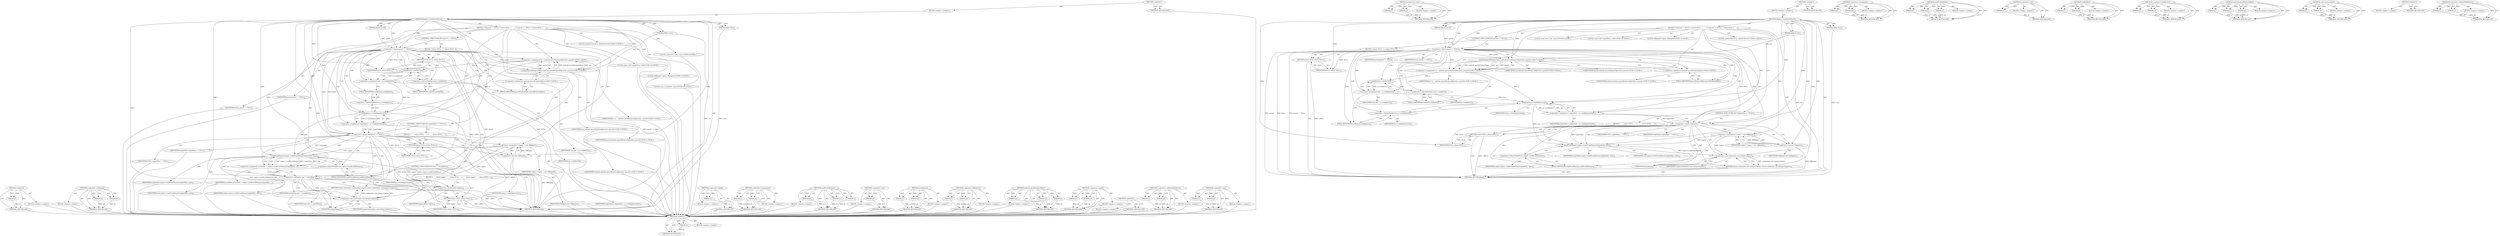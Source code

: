 digraph "&lt;operator&gt;.cast" {
vulnerable_118 [label=<(METHOD,readInt32)>];
vulnerable_119 [label=<(PARAM,p1)>];
vulnerable_120 [label=<(BLOCK,&lt;empty&gt;,&lt;empty&gt;)>];
vulnerable_121 [label=<(METHOD_RETURN,ANY)>];
vulnerable_142 [label=<(METHOD,&lt;operator&gt;.cast)>];
vulnerable_143 [label=<(PARAM,p1)>];
vulnerable_144 [label=<(PARAM,p2)>];
vulnerable_145 [label=<(BLOCK,&lt;empty&gt;,&lt;empty&gt;)>];
vulnerable_146 [label=<(METHOD_RETURN,ANY)>];
vulnerable_6 [label=<(METHOD,&lt;global&gt;)<SUB>1</SUB>>];
vulnerable_7 [label=<(BLOCK,&lt;empty&gt;,&lt;empty&gt;)<SUB>1</SUB>>];
vulnerable_8 [label=<(METHOD,Region_createFromParcel)<SUB>1</SUB>>];
vulnerable_9 [label=<(PARAM,JNIEnv* env)<SUB>1</SUB>>];
vulnerable_10 [label=<(PARAM,jobject clazz)<SUB>1</SUB>>];
vulnerable_11 [label=<(PARAM,jobject parcel)<SUB>1</SUB>>];
vulnerable_12 [label=<(BLOCK,{
 if (parcel == NULL) {
 return NULL;
 }

    ...,{
 if (parcel == NULL) {
 return NULL;
 }

    ...)<SUB>2</SUB>>];
vulnerable_13 [label=<(CONTROL_STRUCTURE,IF,if (parcel == NULL))<SUB>3</SUB>>];
vulnerable_14 [label=<(&lt;operator&gt;.equals,parcel == NULL)<SUB>3</SUB>>];
vulnerable_15 [label=<(IDENTIFIER,parcel,parcel == NULL)<SUB>3</SUB>>];
vulnerable_16 [label=<(IDENTIFIER,NULL,parcel == NULL)<SUB>3</SUB>>];
vulnerable_17 [label=<(BLOCK,{
 return NULL;
 },{
 return NULL;
 })<SUB>3</SUB>>];
vulnerable_18 [label=<(RETURN,return NULL;,return NULL;)<SUB>4</SUB>>];
vulnerable_19 [label=<(IDENTIFIER,NULL,return NULL;)<SUB>4</SUB>>];
vulnerable_20 [label="<(LOCAL,android.Parcel* p: android.Parcel*)<SUB>7</SUB>>"];
vulnerable_21 [label="<(&lt;operator&gt;.assignment,* p = android::parcelForJavaObject(env, parcel))<SUB>7</SUB>>"];
vulnerable_22 [label="<(IDENTIFIER,p,* p = android::parcelForJavaObject(env, parcel))<SUB>7</SUB>>"];
vulnerable_23 [label="<(android.parcelForJavaObject,android::parcelForJavaObject(env, parcel))<SUB>7</SUB>>"];
vulnerable_24 [label="<(&lt;operator&gt;.fieldAccess,android::parcelForJavaObject)<SUB>7</SUB>>"];
vulnerable_25 [label="<(IDENTIFIER,android,android::parcelForJavaObject(env, parcel))<SUB>7</SUB>>"];
vulnerable_26 [label=<(FIELD_IDENTIFIER,parcelForJavaObject,parcelForJavaObject)<SUB>7</SUB>>];
vulnerable_27 [label="<(IDENTIFIER,env,android::parcelForJavaObject(env, parcel))<SUB>7</SUB>>"];
vulnerable_28 [label="<(IDENTIFIER,parcel,android::parcelForJavaObject(env, parcel))<SUB>7</SUB>>"];
vulnerable_29 [label="<(LOCAL,const size_t size: size_t)<SUB>9</SUB>>"];
vulnerable_30 [label=<(&lt;operator&gt;.assignment,size = p-&gt;readInt32())<SUB>9</SUB>>];
vulnerable_31 [label=<(IDENTIFIER,size,size = p-&gt;readInt32())<SUB>9</SUB>>];
vulnerable_32 [label=<(readInt32,p-&gt;readInt32())<SUB>9</SUB>>];
vulnerable_33 [label=<(&lt;operator&gt;.indirectFieldAccess,p-&gt;readInt32)<SUB>9</SUB>>];
vulnerable_34 [label=<(IDENTIFIER,p,p-&gt;readInt32())<SUB>9</SUB>>];
vulnerable_35 [label=<(FIELD_IDENTIFIER,readInt32,readInt32)<SUB>9</SUB>>];
vulnerable_36 [label="<(LOCAL,const void* regionData: void*)<SUB>10</SUB>>"];
vulnerable_37 [label=<(&lt;operator&gt;.assignment,* regionData = p-&gt;readInplace(size))<SUB>10</SUB>>];
vulnerable_38 [label=<(IDENTIFIER,regionData,* regionData = p-&gt;readInplace(size))<SUB>10</SUB>>];
vulnerable_39 [label=<(readInplace,p-&gt;readInplace(size))<SUB>10</SUB>>];
vulnerable_40 [label=<(&lt;operator&gt;.indirectFieldAccess,p-&gt;readInplace)<SUB>10</SUB>>];
vulnerable_41 [label=<(IDENTIFIER,p,p-&gt;readInplace(size))<SUB>10</SUB>>];
vulnerable_42 [label=<(FIELD_IDENTIFIER,readInplace,readInplace)<SUB>10</SUB>>];
vulnerable_43 [label=<(IDENTIFIER,size,p-&gt;readInplace(size))<SUB>10</SUB>>];
vulnerable_44 [label=<(CONTROL_STRUCTURE,IF,if (regionData == NULL))<SUB>11</SUB>>];
vulnerable_45 [label=<(&lt;operator&gt;.equals,regionData == NULL)<SUB>11</SUB>>];
vulnerable_46 [label=<(IDENTIFIER,regionData,regionData == NULL)<SUB>11</SUB>>];
vulnerable_47 [label=<(IDENTIFIER,NULL,regionData == NULL)<SUB>11</SUB>>];
vulnerable_48 [label=<(BLOCK,{

         return NULL;
     },{

         return NULL;
     })<SUB>11</SUB>>];
vulnerable_49 [label=<(RETURN,return NULL;,return NULL;)<SUB>13</SUB>>];
vulnerable_50 [label=<(IDENTIFIER,NULL,return NULL;)<SUB>13</SUB>>];
vulnerable_51 [label="<(LOCAL,SkRegion* region: SkRegion*)<SUB>15</SUB>>"];
vulnerable_52 [label=<(&lt;operator&gt;.assignment,* region = new SkRegion)<SUB>15</SUB>>];
vulnerable_53 [label=<(IDENTIFIER,region,* region = new SkRegion)<SUB>15</SUB>>];
vulnerable_54 [label=<(&lt;operator&gt;.new,new SkRegion)<SUB>15</SUB>>];
vulnerable_55 [label=<(IDENTIFIER,SkRegion,new SkRegion)<SUB>15</SUB>>];
vulnerable_56 [label=<(readFromMemory,region-&gt;readFromMemory(regionData, size))<SUB>16</SUB>>];
vulnerable_57 [label=<(&lt;operator&gt;.indirectFieldAccess,region-&gt;readFromMemory)<SUB>16</SUB>>];
vulnerable_58 [label=<(IDENTIFIER,region,region-&gt;readFromMemory(regionData, size))<SUB>16</SUB>>];
vulnerable_59 [label=<(FIELD_IDENTIFIER,readFromMemory,readFromMemory)<SUB>16</SUB>>];
vulnerable_60 [label=<(IDENTIFIER,regionData,region-&gt;readFromMemory(regionData, size))<SUB>16</SUB>>];
vulnerable_61 [label=<(IDENTIFIER,size,region-&gt;readFromMemory(regionData, size))<SUB>16</SUB>>];
vulnerable_62 [label=<(RETURN,return reinterpret_cast&lt;jlong&gt;(region);,return reinterpret_cast&lt;jlong&gt;(region);)<SUB>18</SUB>>];
vulnerable_63 [label=<(&lt;operator&gt;.cast,reinterpret_cast&lt;jlong&gt;(region))<SUB>18</SUB>>];
vulnerable_64 [label=<(UNKNOWN,jlong,jlong)<SUB>18</SUB>>];
vulnerable_65 [label=<(IDENTIFIER,region,reinterpret_cast&lt;jlong&gt;(region))<SUB>18</SUB>>];
vulnerable_66 [label=<(METHOD_RETURN,jlong)<SUB>1</SUB>>];
vulnerable_68 [label=<(METHOD_RETURN,ANY)<SUB>1</SUB>>];
vulnerable_102 [label=<(METHOD,&lt;operator&gt;.assignment)>];
vulnerable_103 [label=<(PARAM,p1)>];
vulnerable_104 [label=<(PARAM,p2)>];
vulnerable_105 [label=<(BLOCK,&lt;empty&gt;,&lt;empty&gt;)>];
vulnerable_106 [label=<(METHOD_RETURN,ANY)>];
vulnerable_136 [label=<(METHOD,readFromMemory)>];
vulnerable_137 [label=<(PARAM,p1)>];
vulnerable_138 [label=<(PARAM,p2)>];
vulnerable_139 [label=<(PARAM,p3)>];
vulnerable_140 [label=<(BLOCK,&lt;empty&gt;,&lt;empty&gt;)>];
vulnerable_141 [label=<(METHOD_RETURN,ANY)>];
vulnerable_132 [label=<(METHOD,&lt;operator&gt;.new)>];
vulnerable_133 [label=<(PARAM,p1)>];
vulnerable_134 [label=<(BLOCK,&lt;empty&gt;,&lt;empty&gt;)>];
vulnerable_135 [label=<(METHOD_RETURN,ANY)>];
vulnerable_127 [label=<(METHOD,readInplace)>];
vulnerable_128 [label=<(PARAM,p1)>];
vulnerable_129 [label=<(PARAM,p2)>];
vulnerable_130 [label=<(BLOCK,&lt;empty&gt;,&lt;empty&gt;)>];
vulnerable_131 [label=<(METHOD_RETURN,ANY)>];
vulnerable_113 [label=<(METHOD,&lt;operator&gt;.fieldAccess)>];
vulnerable_114 [label=<(PARAM,p1)>];
vulnerable_115 [label=<(PARAM,p2)>];
vulnerable_116 [label=<(BLOCK,&lt;empty&gt;,&lt;empty&gt;)>];
vulnerable_117 [label=<(METHOD_RETURN,ANY)>];
vulnerable_107 [label=<(METHOD,android.parcelForJavaObject)>];
vulnerable_108 [label=<(PARAM,p1)>];
vulnerable_109 [label=<(PARAM,p2)>];
vulnerable_110 [label=<(PARAM,p3)>];
vulnerable_111 [label=<(BLOCK,&lt;empty&gt;,&lt;empty&gt;)>];
vulnerable_112 [label=<(METHOD_RETURN,ANY)>];
vulnerable_97 [label=<(METHOD,&lt;operator&gt;.equals)>];
vulnerable_98 [label=<(PARAM,p1)>];
vulnerable_99 [label=<(PARAM,p2)>];
vulnerable_100 [label=<(BLOCK,&lt;empty&gt;,&lt;empty&gt;)>];
vulnerable_101 [label=<(METHOD_RETURN,ANY)>];
vulnerable_91 [label=<(METHOD,&lt;global&gt;)<SUB>1</SUB>>];
vulnerable_92 [label=<(BLOCK,&lt;empty&gt;,&lt;empty&gt;)>];
vulnerable_93 [label=<(METHOD_RETURN,ANY)>];
vulnerable_122 [label=<(METHOD,&lt;operator&gt;.indirectFieldAccess)>];
vulnerable_123 [label=<(PARAM,p1)>];
vulnerable_124 [label=<(PARAM,p2)>];
vulnerable_125 [label=<(BLOCK,&lt;empty&gt;,&lt;empty&gt;)>];
vulnerable_126 [label=<(METHOD_RETURN,ANY)>];
fixed_130 [label=<(METHOD,readInt32)>];
fixed_131 [label=<(PARAM,p1)>];
fixed_132 [label=<(BLOCK,&lt;empty&gt;,&lt;empty&gt;)>];
fixed_133 [label=<(METHOD_RETURN,ANY)>];
fixed_154 [label=<(METHOD,&lt;operator&gt;.notEquals)>];
fixed_155 [label=<(PARAM,p1)>];
fixed_156 [label=<(PARAM,p2)>];
fixed_157 [label=<(BLOCK,&lt;empty&gt;,&lt;empty&gt;)>];
fixed_158 [label=<(METHOD_RETURN,ANY)>];
fixed_6 [label=<(METHOD,&lt;global&gt;)<SUB>1</SUB>>];
fixed_7 [label=<(BLOCK,&lt;empty&gt;,&lt;empty&gt;)<SUB>1</SUB>>];
fixed_8 [label=<(METHOD,Region_createFromParcel)<SUB>1</SUB>>];
fixed_9 [label=<(PARAM,JNIEnv* env)<SUB>1</SUB>>];
fixed_10 [label=<(PARAM,jobject clazz)<SUB>1</SUB>>];
fixed_11 [label=<(PARAM,jobject parcel)<SUB>1</SUB>>];
fixed_12 [label=<(BLOCK,{
 if (parcel == NULL) {
 return NULL;
 }

    ...,{
 if (parcel == NULL) {
 return NULL;
 }

    ...)<SUB>2</SUB>>];
fixed_13 [label=<(CONTROL_STRUCTURE,IF,if (parcel == NULL))<SUB>3</SUB>>];
fixed_14 [label=<(&lt;operator&gt;.equals,parcel == NULL)<SUB>3</SUB>>];
fixed_15 [label=<(IDENTIFIER,parcel,parcel == NULL)<SUB>3</SUB>>];
fixed_16 [label=<(IDENTIFIER,NULL,parcel == NULL)<SUB>3</SUB>>];
fixed_17 [label=<(BLOCK,{
 return NULL;
 },{
 return NULL;
 })<SUB>3</SUB>>];
fixed_18 [label=<(RETURN,return NULL;,return NULL;)<SUB>4</SUB>>];
fixed_19 [label=<(IDENTIFIER,NULL,return NULL;)<SUB>4</SUB>>];
fixed_20 [label="<(LOCAL,android.Parcel* p: android.Parcel*)<SUB>7</SUB>>"];
fixed_21 [label="<(&lt;operator&gt;.assignment,* p = android::parcelForJavaObject(env, parcel))<SUB>7</SUB>>"];
fixed_22 [label="<(IDENTIFIER,p,* p = android::parcelForJavaObject(env, parcel))<SUB>7</SUB>>"];
fixed_23 [label="<(android.parcelForJavaObject,android::parcelForJavaObject(env, parcel))<SUB>7</SUB>>"];
fixed_24 [label="<(&lt;operator&gt;.fieldAccess,android::parcelForJavaObject)<SUB>7</SUB>>"];
fixed_25 [label="<(IDENTIFIER,android,android::parcelForJavaObject(env, parcel))<SUB>7</SUB>>"];
fixed_26 [label=<(FIELD_IDENTIFIER,parcelForJavaObject,parcelForJavaObject)<SUB>7</SUB>>];
fixed_27 [label="<(IDENTIFIER,env,android::parcelForJavaObject(env, parcel))<SUB>7</SUB>>"];
fixed_28 [label="<(IDENTIFIER,parcel,android::parcelForJavaObject(env, parcel))<SUB>7</SUB>>"];
fixed_29 [label="<(LOCAL,const size_t size: size_t)<SUB>9</SUB>>"];
fixed_30 [label=<(&lt;operator&gt;.assignment,size = p-&gt;readInt32())<SUB>9</SUB>>];
fixed_31 [label=<(IDENTIFIER,size,size = p-&gt;readInt32())<SUB>9</SUB>>];
fixed_32 [label=<(readInt32,p-&gt;readInt32())<SUB>9</SUB>>];
fixed_33 [label=<(&lt;operator&gt;.indirectFieldAccess,p-&gt;readInt32)<SUB>9</SUB>>];
fixed_34 [label=<(IDENTIFIER,p,p-&gt;readInt32())<SUB>9</SUB>>];
fixed_35 [label=<(FIELD_IDENTIFIER,readInt32,readInt32)<SUB>9</SUB>>];
fixed_36 [label="<(LOCAL,const void* regionData: void*)<SUB>10</SUB>>"];
fixed_37 [label=<(&lt;operator&gt;.assignment,* regionData = p-&gt;readInplace(size))<SUB>10</SUB>>];
fixed_38 [label=<(IDENTIFIER,regionData,* regionData = p-&gt;readInplace(size))<SUB>10</SUB>>];
fixed_39 [label=<(readInplace,p-&gt;readInplace(size))<SUB>10</SUB>>];
fixed_40 [label=<(&lt;operator&gt;.indirectFieldAccess,p-&gt;readInplace)<SUB>10</SUB>>];
fixed_41 [label=<(IDENTIFIER,p,p-&gt;readInplace(size))<SUB>10</SUB>>];
fixed_42 [label=<(FIELD_IDENTIFIER,readInplace,readInplace)<SUB>10</SUB>>];
fixed_43 [label=<(IDENTIFIER,size,p-&gt;readInplace(size))<SUB>10</SUB>>];
fixed_44 [label=<(CONTROL_STRUCTURE,IF,if (regionData == NULL))<SUB>11</SUB>>];
fixed_45 [label=<(&lt;operator&gt;.equals,regionData == NULL)<SUB>11</SUB>>];
fixed_46 [label=<(IDENTIFIER,regionData,regionData == NULL)<SUB>11</SUB>>];
fixed_47 [label=<(IDENTIFIER,NULL,regionData == NULL)<SUB>11</SUB>>];
fixed_48 [label=<(BLOCK,{

         return NULL;
     },{

         return NULL;
     })<SUB>11</SUB>>];
fixed_49 [label=<(RETURN,return NULL;,return NULL;)<SUB>13</SUB>>];
fixed_50 [label=<(IDENTIFIER,NULL,return NULL;)<SUB>13</SUB>>];
fixed_51 [label="<(LOCAL,SkRegion* region: SkRegion*)<SUB>15</SUB>>"];
fixed_52 [label=<(&lt;operator&gt;.assignment,* region = new SkRegion)<SUB>15</SUB>>];
fixed_53 [label=<(IDENTIFIER,region,* region = new SkRegion)<SUB>15</SUB>>];
fixed_54 [label=<(&lt;operator&gt;.new,new SkRegion)<SUB>15</SUB>>];
fixed_55 [label=<(IDENTIFIER,SkRegion,new SkRegion)<SUB>15</SUB>>];
fixed_56 [label="<(LOCAL,size_t actualSize: size_t)<SUB>16</SUB>>"];
fixed_57 [label=<(&lt;operator&gt;.assignment,actualSize = region-&gt;readFromMemory(regionData,...)<SUB>16</SUB>>];
fixed_58 [label=<(IDENTIFIER,actualSize,actualSize = region-&gt;readFromMemory(regionData,...)<SUB>16</SUB>>];
fixed_59 [label=<(readFromMemory,region-&gt;readFromMemory(regionData, size))<SUB>16</SUB>>];
fixed_60 [label=<(&lt;operator&gt;.indirectFieldAccess,region-&gt;readFromMemory)<SUB>16</SUB>>];
fixed_61 [label=<(IDENTIFIER,region,region-&gt;readFromMemory(regionData, size))<SUB>16</SUB>>];
fixed_62 [label=<(FIELD_IDENTIFIER,readFromMemory,readFromMemory)<SUB>16</SUB>>];
fixed_63 [label=<(IDENTIFIER,regionData,region-&gt;readFromMemory(regionData, size))<SUB>16</SUB>>];
fixed_64 [label=<(IDENTIFIER,size,region-&gt;readFromMemory(regionData, size))<SUB>16</SUB>>];
fixed_65 [label=<(CONTROL_STRUCTURE,IF,if (size != actualSize))<SUB>18</SUB>>];
fixed_66 [label=<(&lt;operator&gt;.notEquals,size != actualSize)<SUB>18</SUB>>];
fixed_67 [label=<(IDENTIFIER,size,size != actualSize)<SUB>18</SUB>>];
fixed_68 [label=<(IDENTIFIER,actualSize,size != actualSize)<SUB>18</SUB>>];
fixed_69 [label=<(BLOCK,{
        delete region;
        return NULL;
 ...,{
        delete region;
        return NULL;
 ...)<SUB>18</SUB>>];
fixed_70 [label=<(&lt;operator&gt;.delete,delete region)<SUB>19</SUB>>];
fixed_71 [label=<(IDENTIFIER,region,delete region)<SUB>19</SUB>>];
fixed_72 [label=<(RETURN,return NULL;,return NULL;)<SUB>20</SUB>>];
fixed_73 [label=<(IDENTIFIER,NULL,return NULL;)<SUB>20</SUB>>];
fixed_74 [label=<(RETURN,return reinterpret_cast&lt;jlong&gt;(region);,return reinterpret_cast&lt;jlong&gt;(region);)<SUB>23</SUB>>];
fixed_75 [label=<(&lt;operator&gt;.cast,reinterpret_cast&lt;jlong&gt;(region))<SUB>23</SUB>>];
fixed_76 [label=<(UNKNOWN,jlong,jlong)<SUB>23</SUB>>];
fixed_77 [label=<(IDENTIFIER,region,reinterpret_cast&lt;jlong&gt;(region))<SUB>23</SUB>>];
fixed_78 [label=<(METHOD_RETURN,jlong)<SUB>1</SUB>>];
fixed_80 [label=<(METHOD_RETURN,ANY)<SUB>1</SUB>>];
fixed_159 [label=<(METHOD,&lt;operator&gt;.delete)>];
fixed_160 [label=<(PARAM,p1)>];
fixed_161 [label=<(BLOCK,&lt;empty&gt;,&lt;empty&gt;)>];
fixed_162 [label=<(METHOD_RETURN,ANY)>];
fixed_114 [label=<(METHOD,&lt;operator&gt;.assignment)>];
fixed_115 [label=<(PARAM,p1)>];
fixed_116 [label=<(PARAM,p2)>];
fixed_117 [label=<(BLOCK,&lt;empty&gt;,&lt;empty&gt;)>];
fixed_118 [label=<(METHOD_RETURN,ANY)>];
fixed_148 [label=<(METHOD,readFromMemory)>];
fixed_149 [label=<(PARAM,p1)>];
fixed_150 [label=<(PARAM,p2)>];
fixed_151 [label=<(PARAM,p3)>];
fixed_152 [label=<(BLOCK,&lt;empty&gt;,&lt;empty&gt;)>];
fixed_153 [label=<(METHOD_RETURN,ANY)>];
fixed_144 [label=<(METHOD,&lt;operator&gt;.new)>];
fixed_145 [label=<(PARAM,p1)>];
fixed_146 [label=<(BLOCK,&lt;empty&gt;,&lt;empty&gt;)>];
fixed_147 [label=<(METHOD_RETURN,ANY)>];
fixed_139 [label=<(METHOD,readInplace)>];
fixed_140 [label=<(PARAM,p1)>];
fixed_141 [label=<(PARAM,p2)>];
fixed_142 [label=<(BLOCK,&lt;empty&gt;,&lt;empty&gt;)>];
fixed_143 [label=<(METHOD_RETURN,ANY)>];
fixed_125 [label=<(METHOD,&lt;operator&gt;.fieldAccess)>];
fixed_126 [label=<(PARAM,p1)>];
fixed_127 [label=<(PARAM,p2)>];
fixed_128 [label=<(BLOCK,&lt;empty&gt;,&lt;empty&gt;)>];
fixed_129 [label=<(METHOD_RETURN,ANY)>];
fixed_119 [label=<(METHOD,android.parcelForJavaObject)>];
fixed_120 [label=<(PARAM,p1)>];
fixed_121 [label=<(PARAM,p2)>];
fixed_122 [label=<(PARAM,p3)>];
fixed_123 [label=<(BLOCK,&lt;empty&gt;,&lt;empty&gt;)>];
fixed_124 [label=<(METHOD_RETURN,ANY)>];
fixed_109 [label=<(METHOD,&lt;operator&gt;.equals)>];
fixed_110 [label=<(PARAM,p1)>];
fixed_111 [label=<(PARAM,p2)>];
fixed_112 [label=<(BLOCK,&lt;empty&gt;,&lt;empty&gt;)>];
fixed_113 [label=<(METHOD_RETURN,ANY)>];
fixed_103 [label=<(METHOD,&lt;global&gt;)<SUB>1</SUB>>];
fixed_104 [label=<(BLOCK,&lt;empty&gt;,&lt;empty&gt;)>];
fixed_105 [label=<(METHOD_RETURN,ANY)>];
fixed_134 [label=<(METHOD,&lt;operator&gt;.indirectFieldAccess)>];
fixed_135 [label=<(PARAM,p1)>];
fixed_136 [label=<(PARAM,p2)>];
fixed_137 [label=<(BLOCK,&lt;empty&gt;,&lt;empty&gt;)>];
fixed_138 [label=<(METHOD_RETURN,ANY)>];
fixed_163 [label=<(METHOD,&lt;operator&gt;.cast)>];
fixed_164 [label=<(PARAM,p1)>];
fixed_165 [label=<(PARAM,p2)>];
fixed_166 [label=<(BLOCK,&lt;empty&gt;,&lt;empty&gt;)>];
fixed_167 [label=<(METHOD_RETURN,ANY)>];
vulnerable_118 -> vulnerable_119  [key=0, label="AST: "];
vulnerable_118 -> vulnerable_119  [key=1, label="DDG: "];
vulnerable_118 -> vulnerable_120  [key=0, label="AST: "];
vulnerable_118 -> vulnerable_121  [key=0, label="AST: "];
vulnerable_118 -> vulnerable_121  [key=1, label="CFG: "];
vulnerable_119 -> vulnerable_121  [key=0, label="DDG: p1"];
vulnerable_142 -> vulnerable_143  [key=0, label="AST: "];
vulnerable_142 -> vulnerable_143  [key=1, label="DDG: "];
vulnerable_142 -> vulnerable_145  [key=0, label="AST: "];
vulnerable_142 -> vulnerable_144  [key=0, label="AST: "];
vulnerable_142 -> vulnerable_144  [key=1, label="DDG: "];
vulnerable_142 -> vulnerable_146  [key=0, label="AST: "];
vulnerable_142 -> vulnerable_146  [key=1, label="CFG: "];
vulnerable_143 -> vulnerable_146  [key=0, label="DDG: p1"];
vulnerable_144 -> vulnerable_146  [key=0, label="DDG: p2"];
vulnerable_6 -> vulnerable_7  [key=0, label="AST: "];
vulnerable_6 -> vulnerable_68  [key=0, label="AST: "];
vulnerable_6 -> vulnerable_68  [key=1, label="CFG: "];
vulnerable_7 -> vulnerable_8  [key=0, label="AST: "];
vulnerable_8 -> vulnerable_9  [key=0, label="AST: "];
vulnerable_8 -> vulnerable_9  [key=1, label="DDG: "];
vulnerable_8 -> vulnerable_10  [key=0, label="AST: "];
vulnerable_8 -> vulnerable_10  [key=1, label="DDG: "];
vulnerable_8 -> vulnerable_11  [key=0, label="AST: "];
vulnerable_8 -> vulnerable_11  [key=1, label="DDG: "];
vulnerable_8 -> vulnerable_12  [key=0, label="AST: "];
vulnerable_8 -> vulnerable_66  [key=0, label="AST: "];
vulnerable_8 -> vulnerable_14  [key=0, label="CFG: "];
vulnerable_8 -> vulnerable_14  [key=1, label="DDG: "];
vulnerable_8 -> vulnerable_56  [key=0, label="DDG: "];
vulnerable_8 -> vulnerable_63  [key=0, label="DDG: "];
vulnerable_8 -> vulnerable_23  [key=0, label="DDG: "];
vulnerable_8 -> vulnerable_39  [key=0, label="DDG: "];
vulnerable_8 -> vulnerable_45  [key=0, label="DDG: "];
vulnerable_8 -> vulnerable_54  [key=0, label="DDG: "];
vulnerable_8 -> vulnerable_19  [key=0, label="DDG: "];
vulnerable_8 -> vulnerable_50  [key=0, label="DDG: "];
vulnerable_9 -> vulnerable_66  [key=0, label="DDG: env"];
vulnerable_9 -> vulnerable_23  [key=0, label="DDG: env"];
vulnerable_10 -> vulnerable_66  [key=0, label="DDG: clazz"];
vulnerable_11 -> vulnerable_14  [key=0, label="DDG: parcel"];
vulnerable_12 -> vulnerable_13  [key=0, label="AST: "];
vulnerable_12 -> vulnerable_20  [key=0, label="AST: "];
vulnerable_12 -> vulnerable_21  [key=0, label="AST: "];
vulnerable_12 -> vulnerable_29  [key=0, label="AST: "];
vulnerable_12 -> vulnerable_30  [key=0, label="AST: "];
vulnerable_12 -> vulnerable_36  [key=0, label="AST: "];
vulnerable_12 -> vulnerable_37  [key=0, label="AST: "];
vulnerable_12 -> vulnerable_44  [key=0, label="AST: "];
vulnerable_12 -> vulnerable_51  [key=0, label="AST: "];
vulnerable_12 -> vulnerable_52  [key=0, label="AST: "];
vulnerable_12 -> vulnerable_56  [key=0, label="AST: "];
vulnerable_12 -> vulnerable_62  [key=0, label="AST: "];
vulnerable_13 -> vulnerable_14  [key=0, label="AST: "];
vulnerable_13 -> vulnerable_17  [key=0, label="AST: "];
vulnerable_14 -> vulnerable_15  [key=0, label="AST: "];
vulnerable_14 -> vulnerable_16  [key=0, label="AST: "];
vulnerable_14 -> vulnerable_18  [key=0, label="CFG: "];
vulnerable_14 -> vulnerable_18  [key=1, label="CDG: "];
vulnerable_14 -> vulnerable_26  [key=0, label="CFG: "];
vulnerable_14 -> vulnerable_26  [key=1, label="CDG: "];
vulnerable_14 -> vulnerable_66  [key=0, label="DDG: parcel"];
vulnerable_14 -> vulnerable_66  [key=1, label="DDG: NULL"];
vulnerable_14 -> vulnerable_66  [key=2, label="DDG: parcel == NULL"];
vulnerable_14 -> vulnerable_23  [key=0, label="DDG: parcel"];
vulnerable_14 -> vulnerable_23  [key=1, label="CDG: "];
vulnerable_14 -> vulnerable_45  [key=0, label="DDG: NULL"];
vulnerable_14 -> vulnerable_45  [key=1, label="CDG: "];
vulnerable_14 -> vulnerable_19  [key=0, label="DDG: NULL"];
vulnerable_14 -> vulnerable_24  [key=0, label="CDG: "];
vulnerable_14 -> vulnerable_30  [key=0, label="CDG: "];
vulnerable_14 -> vulnerable_21  [key=0, label="CDG: "];
vulnerable_14 -> vulnerable_32  [key=0, label="CDG: "];
vulnerable_14 -> vulnerable_33  [key=0, label="CDG: "];
vulnerable_14 -> vulnerable_42  [key=0, label="CDG: "];
vulnerable_14 -> vulnerable_37  [key=0, label="CDG: "];
vulnerable_14 -> vulnerable_40  [key=0, label="CDG: "];
vulnerable_14 -> vulnerable_35  [key=0, label="CDG: "];
vulnerable_14 -> vulnerable_39  [key=0, label="CDG: "];
vulnerable_17 -> vulnerable_18  [key=0, label="AST: "];
vulnerable_18 -> vulnerable_19  [key=0, label="AST: "];
vulnerable_18 -> vulnerable_66  [key=0, label="CFG: "];
vulnerable_18 -> vulnerable_66  [key=1, label="DDG: &lt;RET&gt;"];
vulnerable_19 -> vulnerable_18  [key=0, label="DDG: NULL"];
vulnerable_21 -> vulnerable_22  [key=0, label="AST: "];
vulnerable_21 -> vulnerable_23  [key=0, label="AST: "];
vulnerable_21 -> vulnerable_35  [key=0, label="CFG: "];
vulnerable_21 -> vulnerable_32  [key=0, label="DDG: p"];
vulnerable_21 -> vulnerable_39  [key=0, label="DDG: p"];
vulnerable_23 -> vulnerable_24  [key=0, label="AST: "];
vulnerable_23 -> vulnerable_27  [key=0, label="AST: "];
vulnerable_23 -> vulnerable_28  [key=0, label="AST: "];
vulnerable_23 -> vulnerable_21  [key=0, label="CFG: "];
vulnerable_23 -> vulnerable_21  [key=1, label="DDG: android::parcelForJavaObject"];
vulnerable_23 -> vulnerable_21  [key=2, label="DDG: env"];
vulnerable_23 -> vulnerable_21  [key=3, label="DDG: parcel"];
vulnerable_24 -> vulnerable_25  [key=0, label="AST: "];
vulnerable_24 -> vulnerable_26  [key=0, label="AST: "];
vulnerable_24 -> vulnerable_23  [key=0, label="CFG: "];
vulnerable_26 -> vulnerable_24  [key=0, label="CFG: "];
vulnerable_30 -> vulnerable_31  [key=0, label="AST: "];
vulnerable_30 -> vulnerable_32  [key=0, label="AST: "];
vulnerable_30 -> vulnerable_42  [key=0, label="CFG: "];
vulnerable_30 -> vulnerable_39  [key=0, label="DDG: size"];
vulnerable_32 -> vulnerable_33  [key=0, label="AST: "];
vulnerable_32 -> vulnerable_30  [key=0, label="CFG: "];
vulnerable_32 -> vulnerable_30  [key=1, label="DDG: p-&gt;readInt32"];
vulnerable_33 -> vulnerable_34  [key=0, label="AST: "];
vulnerable_33 -> vulnerable_35  [key=0, label="AST: "];
vulnerable_33 -> vulnerable_32  [key=0, label="CFG: "];
vulnerable_35 -> vulnerable_33  [key=0, label="CFG: "];
vulnerable_37 -> vulnerable_38  [key=0, label="AST: "];
vulnerable_37 -> vulnerable_39  [key=0, label="AST: "];
vulnerable_37 -> vulnerable_45  [key=0, label="CFG: "];
vulnerable_37 -> vulnerable_45  [key=1, label="DDG: regionData"];
vulnerable_39 -> vulnerable_40  [key=0, label="AST: "];
vulnerable_39 -> vulnerable_43  [key=0, label="AST: "];
vulnerable_39 -> vulnerable_37  [key=0, label="CFG: "];
vulnerable_39 -> vulnerable_37  [key=1, label="DDG: p-&gt;readInplace"];
vulnerable_39 -> vulnerable_37  [key=2, label="DDG: size"];
vulnerable_39 -> vulnerable_56  [key=0, label="DDG: size"];
vulnerable_40 -> vulnerable_41  [key=0, label="AST: "];
vulnerable_40 -> vulnerable_42  [key=0, label="AST: "];
vulnerable_40 -> vulnerable_39  [key=0, label="CFG: "];
vulnerable_42 -> vulnerable_40  [key=0, label="CFG: "];
vulnerable_44 -> vulnerable_45  [key=0, label="AST: "];
vulnerable_44 -> vulnerable_48  [key=0, label="AST: "];
vulnerable_45 -> vulnerable_46  [key=0, label="AST: "];
vulnerable_45 -> vulnerable_47  [key=0, label="AST: "];
vulnerable_45 -> vulnerable_49  [key=0, label="CFG: "];
vulnerable_45 -> vulnerable_49  [key=1, label="CDG: "];
vulnerable_45 -> vulnerable_54  [key=0, label="CFG: "];
vulnerable_45 -> vulnerable_54  [key=1, label="CDG: "];
vulnerable_45 -> vulnerable_56  [key=0, label="DDG: regionData"];
vulnerable_45 -> vulnerable_56  [key=1, label="CDG: "];
vulnerable_45 -> vulnerable_50  [key=0, label="DDG: NULL"];
vulnerable_45 -> vulnerable_64  [key=0, label="CDG: "];
vulnerable_45 -> vulnerable_57  [key=0, label="CDG: "];
vulnerable_45 -> vulnerable_52  [key=0, label="CDG: "];
vulnerable_45 -> vulnerable_63  [key=0, label="CDG: "];
vulnerable_45 -> vulnerable_59  [key=0, label="CDG: "];
vulnerable_45 -> vulnerable_62  [key=0, label="CDG: "];
vulnerable_48 -> vulnerable_49  [key=0, label="AST: "];
vulnerable_49 -> vulnerable_50  [key=0, label="AST: "];
vulnerable_49 -> vulnerable_66  [key=0, label="CFG: "];
vulnerable_49 -> vulnerable_66  [key=1, label="DDG: &lt;RET&gt;"];
vulnerable_50 -> vulnerable_49  [key=0, label="DDG: NULL"];
vulnerable_52 -> vulnerable_53  [key=0, label="AST: "];
vulnerable_52 -> vulnerable_54  [key=0, label="AST: "];
vulnerable_52 -> vulnerable_59  [key=0, label="CFG: "];
vulnerable_52 -> vulnerable_56  [key=0, label="DDG: region"];
vulnerable_52 -> vulnerable_63  [key=0, label="DDG: region"];
vulnerable_54 -> vulnerable_55  [key=0, label="AST: "];
vulnerable_54 -> vulnerable_52  [key=0, label="CFG: "];
vulnerable_54 -> vulnerable_52  [key=1, label="DDG: SkRegion"];
vulnerable_54 -> vulnerable_66  [key=0, label="DDG: SkRegion"];
vulnerable_56 -> vulnerable_57  [key=0, label="AST: "];
vulnerable_56 -> vulnerable_60  [key=0, label="AST: "];
vulnerable_56 -> vulnerable_61  [key=0, label="AST: "];
vulnerable_56 -> vulnerable_64  [key=0, label="CFG: "];
vulnerable_56 -> vulnerable_63  [key=0, label="DDG: region-&gt;readFromMemory"];
vulnerable_57 -> vulnerable_58  [key=0, label="AST: "];
vulnerable_57 -> vulnerable_59  [key=0, label="AST: "];
vulnerable_57 -> vulnerable_56  [key=0, label="CFG: "];
vulnerable_59 -> vulnerable_57  [key=0, label="CFG: "];
vulnerable_62 -> vulnerable_63  [key=0, label="AST: "];
vulnerable_62 -> vulnerable_66  [key=0, label="CFG: "];
vulnerable_62 -> vulnerable_66  [key=1, label="DDG: &lt;RET&gt;"];
vulnerable_63 -> vulnerable_64  [key=0, label="AST: "];
vulnerable_63 -> vulnerable_65  [key=0, label="AST: "];
vulnerable_63 -> vulnerable_62  [key=0, label="CFG: "];
vulnerable_63 -> vulnerable_62  [key=1, label="DDG: reinterpret_cast&lt;jlong&gt;(region)"];
vulnerable_64 -> vulnerable_63  [key=0, label="CFG: "];
vulnerable_102 -> vulnerable_103  [key=0, label="AST: "];
vulnerable_102 -> vulnerable_103  [key=1, label="DDG: "];
vulnerable_102 -> vulnerable_105  [key=0, label="AST: "];
vulnerable_102 -> vulnerable_104  [key=0, label="AST: "];
vulnerable_102 -> vulnerable_104  [key=1, label="DDG: "];
vulnerable_102 -> vulnerable_106  [key=0, label="AST: "];
vulnerable_102 -> vulnerable_106  [key=1, label="CFG: "];
vulnerable_103 -> vulnerable_106  [key=0, label="DDG: p1"];
vulnerable_104 -> vulnerable_106  [key=0, label="DDG: p2"];
vulnerable_136 -> vulnerable_137  [key=0, label="AST: "];
vulnerable_136 -> vulnerable_137  [key=1, label="DDG: "];
vulnerable_136 -> vulnerable_140  [key=0, label="AST: "];
vulnerable_136 -> vulnerable_138  [key=0, label="AST: "];
vulnerable_136 -> vulnerable_138  [key=1, label="DDG: "];
vulnerable_136 -> vulnerable_141  [key=0, label="AST: "];
vulnerable_136 -> vulnerable_141  [key=1, label="CFG: "];
vulnerable_136 -> vulnerable_139  [key=0, label="AST: "];
vulnerable_136 -> vulnerable_139  [key=1, label="DDG: "];
vulnerable_137 -> vulnerable_141  [key=0, label="DDG: p1"];
vulnerable_138 -> vulnerable_141  [key=0, label="DDG: p2"];
vulnerable_139 -> vulnerable_141  [key=0, label="DDG: p3"];
vulnerable_132 -> vulnerable_133  [key=0, label="AST: "];
vulnerable_132 -> vulnerable_133  [key=1, label="DDG: "];
vulnerable_132 -> vulnerable_134  [key=0, label="AST: "];
vulnerable_132 -> vulnerable_135  [key=0, label="AST: "];
vulnerable_132 -> vulnerable_135  [key=1, label="CFG: "];
vulnerable_133 -> vulnerable_135  [key=0, label="DDG: p1"];
vulnerable_127 -> vulnerable_128  [key=0, label="AST: "];
vulnerable_127 -> vulnerable_128  [key=1, label="DDG: "];
vulnerable_127 -> vulnerable_130  [key=0, label="AST: "];
vulnerable_127 -> vulnerable_129  [key=0, label="AST: "];
vulnerable_127 -> vulnerable_129  [key=1, label="DDG: "];
vulnerable_127 -> vulnerable_131  [key=0, label="AST: "];
vulnerable_127 -> vulnerable_131  [key=1, label="CFG: "];
vulnerable_128 -> vulnerable_131  [key=0, label="DDG: p1"];
vulnerable_129 -> vulnerable_131  [key=0, label="DDG: p2"];
vulnerable_113 -> vulnerable_114  [key=0, label="AST: "];
vulnerable_113 -> vulnerable_114  [key=1, label="DDG: "];
vulnerable_113 -> vulnerable_116  [key=0, label="AST: "];
vulnerable_113 -> vulnerable_115  [key=0, label="AST: "];
vulnerable_113 -> vulnerable_115  [key=1, label="DDG: "];
vulnerable_113 -> vulnerable_117  [key=0, label="AST: "];
vulnerable_113 -> vulnerable_117  [key=1, label="CFG: "];
vulnerable_114 -> vulnerable_117  [key=0, label="DDG: p1"];
vulnerable_115 -> vulnerable_117  [key=0, label="DDG: p2"];
vulnerable_107 -> vulnerable_108  [key=0, label="AST: "];
vulnerable_107 -> vulnerable_108  [key=1, label="DDG: "];
vulnerable_107 -> vulnerable_111  [key=0, label="AST: "];
vulnerable_107 -> vulnerable_109  [key=0, label="AST: "];
vulnerable_107 -> vulnerable_109  [key=1, label="DDG: "];
vulnerable_107 -> vulnerable_112  [key=0, label="AST: "];
vulnerable_107 -> vulnerable_112  [key=1, label="CFG: "];
vulnerable_107 -> vulnerable_110  [key=0, label="AST: "];
vulnerable_107 -> vulnerable_110  [key=1, label="DDG: "];
vulnerable_108 -> vulnerable_112  [key=0, label="DDG: p1"];
vulnerable_109 -> vulnerable_112  [key=0, label="DDG: p2"];
vulnerable_110 -> vulnerable_112  [key=0, label="DDG: p3"];
vulnerable_97 -> vulnerable_98  [key=0, label="AST: "];
vulnerable_97 -> vulnerable_98  [key=1, label="DDG: "];
vulnerable_97 -> vulnerable_100  [key=0, label="AST: "];
vulnerable_97 -> vulnerable_99  [key=0, label="AST: "];
vulnerable_97 -> vulnerable_99  [key=1, label="DDG: "];
vulnerable_97 -> vulnerable_101  [key=0, label="AST: "];
vulnerable_97 -> vulnerable_101  [key=1, label="CFG: "];
vulnerable_98 -> vulnerable_101  [key=0, label="DDG: p1"];
vulnerable_99 -> vulnerable_101  [key=0, label="DDG: p2"];
vulnerable_91 -> vulnerable_92  [key=0, label="AST: "];
vulnerable_91 -> vulnerable_93  [key=0, label="AST: "];
vulnerable_91 -> vulnerable_93  [key=1, label="CFG: "];
vulnerable_122 -> vulnerable_123  [key=0, label="AST: "];
vulnerable_122 -> vulnerable_123  [key=1, label="DDG: "];
vulnerable_122 -> vulnerable_125  [key=0, label="AST: "];
vulnerable_122 -> vulnerable_124  [key=0, label="AST: "];
vulnerable_122 -> vulnerable_124  [key=1, label="DDG: "];
vulnerable_122 -> vulnerable_126  [key=0, label="AST: "];
vulnerable_122 -> vulnerable_126  [key=1, label="CFG: "];
vulnerable_123 -> vulnerable_126  [key=0, label="DDG: p1"];
vulnerable_124 -> vulnerable_126  [key=0, label="DDG: p2"];
fixed_130 -> fixed_131  [key=0, label="AST: "];
fixed_130 -> fixed_131  [key=1, label="DDG: "];
fixed_130 -> fixed_132  [key=0, label="AST: "];
fixed_130 -> fixed_133  [key=0, label="AST: "];
fixed_130 -> fixed_133  [key=1, label="CFG: "];
fixed_131 -> fixed_133  [key=0, label="DDG: p1"];
fixed_132 -> vulnerable_118  [key=0];
fixed_133 -> vulnerable_118  [key=0];
fixed_154 -> fixed_155  [key=0, label="AST: "];
fixed_154 -> fixed_155  [key=1, label="DDG: "];
fixed_154 -> fixed_157  [key=0, label="AST: "];
fixed_154 -> fixed_156  [key=0, label="AST: "];
fixed_154 -> fixed_156  [key=1, label="DDG: "];
fixed_154 -> fixed_158  [key=0, label="AST: "];
fixed_154 -> fixed_158  [key=1, label="CFG: "];
fixed_155 -> fixed_158  [key=0, label="DDG: p1"];
fixed_156 -> fixed_158  [key=0, label="DDG: p2"];
fixed_157 -> vulnerable_118  [key=0];
fixed_158 -> vulnerable_118  [key=0];
fixed_6 -> fixed_7  [key=0, label="AST: "];
fixed_6 -> fixed_80  [key=0, label="AST: "];
fixed_6 -> fixed_80  [key=1, label="CFG: "];
fixed_7 -> fixed_8  [key=0, label="AST: "];
fixed_8 -> fixed_9  [key=0, label="AST: "];
fixed_8 -> fixed_9  [key=1, label="DDG: "];
fixed_8 -> fixed_10  [key=0, label="AST: "];
fixed_8 -> fixed_10  [key=1, label="DDG: "];
fixed_8 -> fixed_11  [key=0, label="AST: "];
fixed_8 -> fixed_11  [key=1, label="DDG: "];
fixed_8 -> fixed_12  [key=0, label="AST: "];
fixed_8 -> fixed_78  [key=0, label="AST: "];
fixed_8 -> fixed_14  [key=0, label="CFG: "];
fixed_8 -> fixed_14  [key=1, label="DDG: "];
fixed_8 -> fixed_75  [key=0, label="DDG: "];
fixed_8 -> fixed_23  [key=0, label="DDG: "];
fixed_8 -> fixed_39  [key=0, label="DDG: "];
fixed_8 -> fixed_45  [key=0, label="DDG: "];
fixed_8 -> fixed_54  [key=0, label="DDG: "];
fixed_8 -> fixed_59  [key=0, label="DDG: "];
fixed_8 -> fixed_66  [key=0, label="DDG: "];
fixed_8 -> fixed_19  [key=0, label="DDG: "];
fixed_8 -> fixed_50  [key=0, label="DDG: "];
fixed_8 -> fixed_70  [key=0, label="DDG: "];
fixed_8 -> fixed_73  [key=0, label="DDG: "];
fixed_9 -> fixed_78  [key=0, label="DDG: env"];
fixed_9 -> fixed_23  [key=0, label="DDG: env"];
fixed_10 -> fixed_78  [key=0, label="DDG: clazz"];
fixed_11 -> fixed_14  [key=0, label="DDG: parcel"];
fixed_12 -> fixed_13  [key=0, label="AST: "];
fixed_12 -> fixed_20  [key=0, label="AST: "];
fixed_12 -> fixed_21  [key=0, label="AST: "];
fixed_12 -> fixed_29  [key=0, label="AST: "];
fixed_12 -> fixed_30  [key=0, label="AST: "];
fixed_12 -> fixed_36  [key=0, label="AST: "];
fixed_12 -> fixed_37  [key=0, label="AST: "];
fixed_12 -> fixed_44  [key=0, label="AST: "];
fixed_12 -> fixed_51  [key=0, label="AST: "];
fixed_12 -> fixed_52  [key=0, label="AST: "];
fixed_12 -> fixed_56  [key=0, label="AST: "];
fixed_12 -> fixed_57  [key=0, label="AST: "];
fixed_12 -> fixed_65  [key=0, label="AST: "];
fixed_12 -> fixed_74  [key=0, label="AST: "];
fixed_13 -> fixed_14  [key=0, label="AST: "];
fixed_13 -> fixed_17  [key=0, label="AST: "];
fixed_14 -> fixed_15  [key=0, label="AST: "];
fixed_14 -> fixed_16  [key=0, label="AST: "];
fixed_14 -> fixed_18  [key=0, label="CFG: "];
fixed_14 -> fixed_18  [key=1, label="CDG: "];
fixed_14 -> fixed_26  [key=0, label="CFG: "];
fixed_14 -> fixed_26  [key=1, label="CDG: "];
fixed_14 -> fixed_78  [key=0, label="DDG: parcel"];
fixed_14 -> fixed_78  [key=1, label="DDG: NULL"];
fixed_14 -> fixed_78  [key=2, label="DDG: parcel == NULL"];
fixed_14 -> fixed_23  [key=0, label="DDG: parcel"];
fixed_14 -> fixed_23  [key=1, label="CDG: "];
fixed_14 -> fixed_45  [key=0, label="DDG: NULL"];
fixed_14 -> fixed_45  [key=1, label="CDG: "];
fixed_14 -> fixed_19  [key=0, label="DDG: NULL"];
fixed_14 -> fixed_30  [key=0, label="CDG: "];
fixed_14 -> fixed_21  [key=0, label="CDG: "];
fixed_14 -> fixed_32  [key=0, label="CDG: "];
fixed_14 -> fixed_42  [key=0, label="CDG: "];
fixed_14 -> fixed_37  [key=0, label="CDG: "];
fixed_14 -> fixed_40  [key=0, label="CDG: "];
fixed_14 -> fixed_35  [key=0, label="CDG: "];
fixed_14 -> fixed_24  [key=0, label="CDG: "];
fixed_14 -> fixed_33  [key=0, label="CDG: "];
fixed_14 -> fixed_39  [key=0, label="CDG: "];
fixed_15 -> vulnerable_118  [key=0];
fixed_16 -> vulnerable_118  [key=0];
fixed_17 -> fixed_18  [key=0, label="AST: "];
fixed_18 -> fixed_19  [key=0, label="AST: "];
fixed_18 -> fixed_78  [key=0, label="CFG: "];
fixed_18 -> fixed_78  [key=1, label="DDG: &lt;RET&gt;"];
fixed_19 -> fixed_18  [key=0, label="DDG: NULL"];
fixed_20 -> vulnerable_118  [key=0];
fixed_21 -> fixed_22  [key=0, label="AST: "];
fixed_21 -> fixed_23  [key=0, label="AST: "];
fixed_21 -> fixed_35  [key=0, label="CFG: "];
fixed_21 -> fixed_32  [key=0, label="DDG: p"];
fixed_21 -> fixed_39  [key=0, label="DDG: p"];
fixed_22 -> vulnerable_118  [key=0];
fixed_23 -> fixed_24  [key=0, label="AST: "];
fixed_23 -> fixed_27  [key=0, label="AST: "];
fixed_23 -> fixed_28  [key=0, label="AST: "];
fixed_23 -> fixed_21  [key=0, label="CFG: "];
fixed_23 -> fixed_21  [key=1, label="DDG: android::parcelForJavaObject"];
fixed_23 -> fixed_21  [key=2, label="DDG: env"];
fixed_23 -> fixed_21  [key=3, label="DDG: parcel"];
fixed_24 -> fixed_25  [key=0, label="AST: "];
fixed_24 -> fixed_26  [key=0, label="AST: "];
fixed_24 -> fixed_23  [key=0, label="CFG: "];
fixed_25 -> vulnerable_118  [key=0];
fixed_26 -> fixed_24  [key=0, label="CFG: "];
fixed_27 -> vulnerable_118  [key=0];
fixed_28 -> vulnerable_118  [key=0];
fixed_29 -> vulnerable_118  [key=0];
fixed_30 -> fixed_31  [key=0, label="AST: "];
fixed_30 -> fixed_32  [key=0, label="AST: "];
fixed_30 -> fixed_42  [key=0, label="CFG: "];
fixed_30 -> fixed_39  [key=0, label="DDG: size"];
fixed_31 -> vulnerable_118  [key=0];
fixed_32 -> fixed_33  [key=0, label="AST: "];
fixed_32 -> fixed_30  [key=0, label="CFG: "];
fixed_32 -> fixed_30  [key=1, label="DDG: p-&gt;readInt32"];
fixed_33 -> fixed_34  [key=0, label="AST: "];
fixed_33 -> fixed_35  [key=0, label="AST: "];
fixed_33 -> fixed_32  [key=0, label="CFG: "];
fixed_34 -> vulnerable_118  [key=0];
fixed_35 -> fixed_33  [key=0, label="CFG: "];
fixed_36 -> vulnerable_118  [key=0];
fixed_37 -> fixed_38  [key=0, label="AST: "];
fixed_37 -> fixed_39  [key=0, label="AST: "];
fixed_37 -> fixed_45  [key=0, label="CFG: "];
fixed_37 -> fixed_45  [key=1, label="DDG: regionData"];
fixed_38 -> vulnerable_118  [key=0];
fixed_39 -> fixed_40  [key=0, label="AST: "];
fixed_39 -> fixed_43  [key=0, label="AST: "];
fixed_39 -> fixed_37  [key=0, label="CFG: "];
fixed_39 -> fixed_37  [key=1, label="DDG: p-&gt;readInplace"];
fixed_39 -> fixed_37  [key=2, label="DDG: size"];
fixed_39 -> fixed_59  [key=0, label="DDG: size"];
fixed_40 -> fixed_41  [key=0, label="AST: "];
fixed_40 -> fixed_42  [key=0, label="AST: "];
fixed_40 -> fixed_39  [key=0, label="CFG: "];
fixed_41 -> vulnerable_118  [key=0];
fixed_42 -> fixed_40  [key=0, label="CFG: "];
fixed_43 -> vulnerable_118  [key=0];
fixed_44 -> fixed_45  [key=0, label="AST: "];
fixed_44 -> fixed_48  [key=0, label="AST: "];
fixed_45 -> fixed_46  [key=0, label="AST: "];
fixed_45 -> fixed_47  [key=0, label="AST: "];
fixed_45 -> fixed_49  [key=0, label="CFG: "];
fixed_45 -> fixed_49  [key=1, label="CDG: "];
fixed_45 -> fixed_54  [key=0, label="CFG: "];
fixed_45 -> fixed_54  [key=1, label="CDG: "];
fixed_45 -> fixed_59  [key=0, label="DDG: regionData"];
fixed_45 -> fixed_59  [key=1, label="CDG: "];
fixed_45 -> fixed_50  [key=0, label="DDG: NULL"];
fixed_45 -> fixed_73  [key=0, label="DDG: NULL"];
fixed_45 -> fixed_60  [key=0, label="CDG: "];
fixed_45 -> fixed_57  [key=0, label="CDG: "];
fixed_45 -> fixed_66  [key=0, label="CDG: "];
fixed_45 -> fixed_52  [key=0, label="CDG: "];
fixed_45 -> fixed_62  [key=0, label="CDG: "];
fixed_46 -> vulnerable_118  [key=0];
fixed_47 -> vulnerable_118  [key=0];
fixed_48 -> fixed_49  [key=0, label="AST: "];
fixed_49 -> fixed_50  [key=0, label="AST: "];
fixed_49 -> fixed_78  [key=0, label="CFG: "];
fixed_49 -> fixed_78  [key=1, label="DDG: &lt;RET&gt;"];
fixed_50 -> fixed_49  [key=0, label="DDG: NULL"];
fixed_51 -> vulnerable_118  [key=0];
fixed_52 -> fixed_53  [key=0, label="AST: "];
fixed_52 -> fixed_54  [key=0, label="AST: "];
fixed_52 -> fixed_62  [key=0, label="CFG: "];
fixed_52 -> fixed_75  [key=0, label="DDG: region"];
fixed_52 -> fixed_59  [key=0, label="DDG: region"];
fixed_52 -> fixed_70  [key=0, label="DDG: region"];
fixed_53 -> vulnerable_118  [key=0];
fixed_54 -> fixed_55  [key=0, label="AST: "];
fixed_54 -> fixed_52  [key=0, label="CFG: "];
fixed_54 -> fixed_52  [key=1, label="DDG: SkRegion"];
fixed_54 -> fixed_78  [key=0, label="DDG: SkRegion"];
fixed_55 -> vulnerable_118  [key=0];
fixed_56 -> vulnerable_118  [key=0];
fixed_57 -> fixed_58  [key=0, label="AST: "];
fixed_57 -> fixed_59  [key=0, label="AST: "];
fixed_57 -> fixed_66  [key=0, label="CFG: "];
fixed_57 -> fixed_66  [key=1, label="DDG: actualSize"];
fixed_58 -> vulnerable_118  [key=0];
fixed_59 -> fixed_60  [key=0, label="AST: "];
fixed_59 -> fixed_63  [key=0, label="AST: "];
fixed_59 -> fixed_64  [key=0, label="AST: "];
fixed_59 -> fixed_57  [key=0, label="CFG: "];
fixed_59 -> fixed_57  [key=1, label="DDG: region-&gt;readFromMemory"];
fixed_59 -> fixed_57  [key=2, label="DDG: regionData"];
fixed_59 -> fixed_57  [key=3, label="DDG: size"];
fixed_59 -> fixed_75  [key=0, label="DDG: region-&gt;readFromMemory"];
fixed_59 -> fixed_66  [key=0, label="DDG: size"];
fixed_59 -> fixed_70  [key=0, label="DDG: region-&gt;readFromMemory"];
fixed_60 -> fixed_61  [key=0, label="AST: "];
fixed_60 -> fixed_62  [key=0, label="AST: "];
fixed_60 -> fixed_59  [key=0, label="CFG: "];
fixed_61 -> vulnerable_118  [key=0];
fixed_62 -> fixed_60  [key=0, label="CFG: "];
fixed_63 -> vulnerable_118  [key=0];
fixed_64 -> vulnerable_118  [key=0];
fixed_65 -> fixed_66  [key=0, label="AST: "];
fixed_65 -> fixed_69  [key=0, label="AST: "];
fixed_66 -> fixed_67  [key=0, label="AST: "];
fixed_66 -> fixed_68  [key=0, label="AST: "];
fixed_66 -> fixed_76  [key=0, label="CFG: "];
fixed_66 -> fixed_76  [key=1, label="CDG: "];
fixed_66 -> fixed_70  [key=0, label="CFG: "];
fixed_66 -> fixed_70  [key=1, label="CDG: "];
fixed_66 -> fixed_75  [key=0, label="CDG: "];
fixed_66 -> fixed_72  [key=0, label="CDG: "];
fixed_66 -> fixed_74  [key=0, label="CDG: "];
fixed_67 -> vulnerable_118  [key=0];
fixed_68 -> vulnerable_118  [key=0];
fixed_69 -> fixed_70  [key=0, label="AST: "];
fixed_69 -> fixed_72  [key=0, label="AST: "];
fixed_70 -> fixed_71  [key=0, label="AST: "];
fixed_70 -> fixed_72  [key=0, label="CFG: "];
fixed_71 -> vulnerable_118  [key=0];
fixed_72 -> fixed_73  [key=0, label="AST: "];
fixed_72 -> fixed_78  [key=0, label="CFG: "];
fixed_72 -> fixed_78  [key=1, label="DDG: &lt;RET&gt;"];
fixed_73 -> fixed_72  [key=0, label="DDG: NULL"];
fixed_74 -> fixed_75  [key=0, label="AST: "];
fixed_74 -> fixed_78  [key=0, label="CFG: "];
fixed_74 -> fixed_78  [key=1, label="DDG: &lt;RET&gt;"];
fixed_75 -> fixed_76  [key=0, label="AST: "];
fixed_75 -> fixed_77  [key=0, label="AST: "];
fixed_75 -> fixed_74  [key=0, label="CFG: "];
fixed_75 -> fixed_74  [key=1, label="DDG: reinterpret_cast&lt;jlong&gt;(region)"];
fixed_76 -> fixed_75  [key=0, label="CFG: "];
fixed_77 -> vulnerable_118  [key=0];
fixed_78 -> vulnerable_118  [key=0];
fixed_80 -> vulnerable_118  [key=0];
fixed_159 -> fixed_160  [key=0, label="AST: "];
fixed_159 -> fixed_160  [key=1, label="DDG: "];
fixed_159 -> fixed_161  [key=0, label="AST: "];
fixed_159 -> fixed_162  [key=0, label="AST: "];
fixed_159 -> fixed_162  [key=1, label="CFG: "];
fixed_160 -> fixed_162  [key=0, label="DDG: p1"];
fixed_161 -> vulnerable_118  [key=0];
fixed_162 -> vulnerable_118  [key=0];
fixed_114 -> fixed_115  [key=0, label="AST: "];
fixed_114 -> fixed_115  [key=1, label="DDG: "];
fixed_114 -> fixed_117  [key=0, label="AST: "];
fixed_114 -> fixed_116  [key=0, label="AST: "];
fixed_114 -> fixed_116  [key=1, label="DDG: "];
fixed_114 -> fixed_118  [key=0, label="AST: "];
fixed_114 -> fixed_118  [key=1, label="CFG: "];
fixed_115 -> fixed_118  [key=0, label="DDG: p1"];
fixed_116 -> fixed_118  [key=0, label="DDG: p2"];
fixed_117 -> vulnerable_118  [key=0];
fixed_118 -> vulnerable_118  [key=0];
fixed_148 -> fixed_149  [key=0, label="AST: "];
fixed_148 -> fixed_149  [key=1, label="DDG: "];
fixed_148 -> fixed_152  [key=0, label="AST: "];
fixed_148 -> fixed_150  [key=0, label="AST: "];
fixed_148 -> fixed_150  [key=1, label="DDG: "];
fixed_148 -> fixed_153  [key=0, label="AST: "];
fixed_148 -> fixed_153  [key=1, label="CFG: "];
fixed_148 -> fixed_151  [key=0, label="AST: "];
fixed_148 -> fixed_151  [key=1, label="DDG: "];
fixed_149 -> fixed_153  [key=0, label="DDG: p1"];
fixed_150 -> fixed_153  [key=0, label="DDG: p2"];
fixed_151 -> fixed_153  [key=0, label="DDG: p3"];
fixed_152 -> vulnerable_118  [key=0];
fixed_153 -> vulnerable_118  [key=0];
fixed_144 -> fixed_145  [key=0, label="AST: "];
fixed_144 -> fixed_145  [key=1, label="DDG: "];
fixed_144 -> fixed_146  [key=0, label="AST: "];
fixed_144 -> fixed_147  [key=0, label="AST: "];
fixed_144 -> fixed_147  [key=1, label="CFG: "];
fixed_145 -> fixed_147  [key=0, label="DDG: p1"];
fixed_146 -> vulnerable_118  [key=0];
fixed_147 -> vulnerable_118  [key=0];
fixed_139 -> fixed_140  [key=0, label="AST: "];
fixed_139 -> fixed_140  [key=1, label="DDG: "];
fixed_139 -> fixed_142  [key=0, label="AST: "];
fixed_139 -> fixed_141  [key=0, label="AST: "];
fixed_139 -> fixed_141  [key=1, label="DDG: "];
fixed_139 -> fixed_143  [key=0, label="AST: "];
fixed_139 -> fixed_143  [key=1, label="CFG: "];
fixed_140 -> fixed_143  [key=0, label="DDG: p1"];
fixed_141 -> fixed_143  [key=0, label="DDG: p2"];
fixed_142 -> vulnerable_118  [key=0];
fixed_143 -> vulnerable_118  [key=0];
fixed_125 -> fixed_126  [key=0, label="AST: "];
fixed_125 -> fixed_126  [key=1, label="DDG: "];
fixed_125 -> fixed_128  [key=0, label="AST: "];
fixed_125 -> fixed_127  [key=0, label="AST: "];
fixed_125 -> fixed_127  [key=1, label="DDG: "];
fixed_125 -> fixed_129  [key=0, label="AST: "];
fixed_125 -> fixed_129  [key=1, label="CFG: "];
fixed_126 -> fixed_129  [key=0, label="DDG: p1"];
fixed_127 -> fixed_129  [key=0, label="DDG: p2"];
fixed_128 -> vulnerable_118  [key=0];
fixed_129 -> vulnerable_118  [key=0];
fixed_119 -> fixed_120  [key=0, label="AST: "];
fixed_119 -> fixed_120  [key=1, label="DDG: "];
fixed_119 -> fixed_123  [key=0, label="AST: "];
fixed_119 -> fixed_121  [key=0, label="AST: "];
fixed_119 -> fixed_121  [key=1, label="DDG: "];
fixed_119 -> fixed_124  [key=0, label="AST: "];
fixed_119 -> fixed_124  [key=1, label="CFG: "];
fixed_119 -> fixed_122  [key=0, label="AST: "];
fixed_119 -> fixed_122  [key=1, label="DDG: "];
fixed_120 -> fixed_124  [key=0, label="DDG: p1"];
fixed_121 -> fixed_124  [key=0, label="DDG: p2"];
fixed_122 -> fixed_124  [key=0, label="DDG: p3"];
fixed_123 -> vulnerable_118  [key=0];
fixed_124 -> vulnerable_118  [key=0];
fixed_109 -> fixed_110  [key=0, label="AST: "];
fixed_109 -> fixed_110  [key=1, label="DDG: "];
fixed_109 -> fixed_112  [key=0, label="AST: "];
fixed_109 -> fixed_111  [key=0, label="AST: "];
fixed_109 -> fixed_111  [key=1, label="DDG: "];
fixed_109 -> fixed_113  [key=0, label="AST: "];
fixed_109 -> fixed_113  [key=1, label="CFG: "];
fixed_110 -> fixed_113  [key=0, label="DDG: p1"];
fixed_111 -> fixed_113  [key=0, label="DDG: p2"];
fixed_112 -> vulnerable_118  [key=0];
fixed_113 -> vulnerable_118  [key=0];
fixed_103 -> fixed_104  [key=0, label="AST: "];
fixed_103 -> fixed_105  [key=0, label="AST: "];
fixed_103 -> fixed_105  [key=1, label="CFG: "];
fixed_104 -> vulnerable_118  [key=0];
fixed_105 -> vulnerable_118  [key=0];
fixed_134 -> fixed_135  [key=0, label="AST: "];
fixed_134 -> fixed_135  [key=1, label="DDG: "];
fixed_134 -> fixed_137  [key=0, label="AST: "];
fixed_134 -> fixed_136  [key=0, label="AST: "];
fixed_134 -> fixed_136  [key=1, label="DDG: "];
fixed_134 -> fixed_138  [key=0, label="AST: "];
fixed_134 -> fixed_138  [key=1, label="CFG: "];
fixed_135 -> fixed_138  [key=0, label="DDG: p1"];
fixed_136 -> fixed_138  [key=0, label="DDG: p2"];
fixed_137 -> vulnerable_118  [key=0];
fixed_138 -> vulnerable_118  [key=0];
fixed_163 -> fixed_164  [key=0, label="AST: "];
fixed_163 -> fixed_164  [key=1, label="DDG: "];
fixed_163 -> fixed_166  [key=0, label="AST: "];
fixed_163 -> fixed_165  [key=0, label="AST: "];
fixed_163 -> fixed_165  [key=1, label="DDG: "];
fixed_163 -> fixed_167  [key=0, label="AST: "];
fixed_163 -> fixed_167  [key=1, label="CFG: "];
fixed_164 -> fixed_167  [key=0, label="DDG: p1"];
fixed_165 -> fixed_167  [key=0, label="DDG: p2"];
fixed_166 -> vulnerable_118  [key=0];
fixed_167 -> vulnerable_118  [key=0];
}
